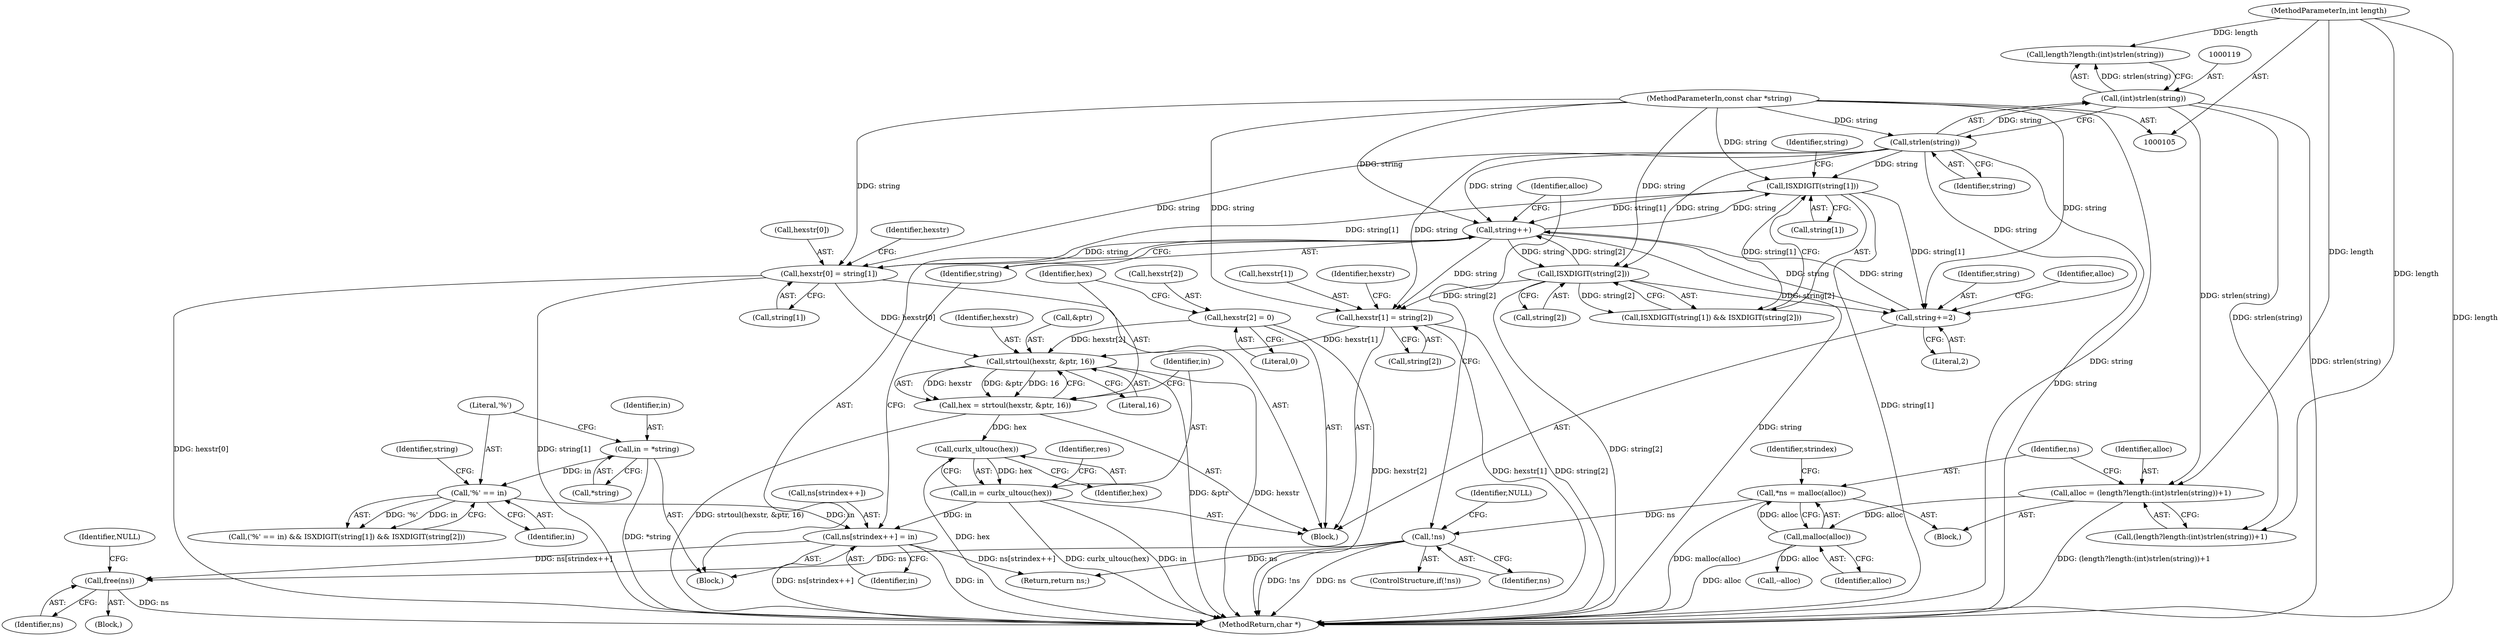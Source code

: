 digraph "1_curl_75ca568fa1c19de4c5358fed246686de8467c238_0@API" {
"1000207" [label="(Call,free(ns))"];
"1000217" [label="(Call,ns[strindex++] = in)"];
"1000193" [label="(Call,in = curlx_ultouc(hex))"];
"1000195" [label="(Call,curlx_ultouc(hex))"];
"1000186" [label="(Call,hex = strtoul(hexstr, &ptr, 16))"];
"1000188" [label="(Call,strtoul(hexstr, &ptr, 16))"];
"1000181" [label="(Call,hexstr[2] = 0)"];
"1000167" [label="(Call,hexstr[0] = string[1])"];
"1000156" [label="(Call,ISXDIGIT(string[1]))"];
"1000120" [label="(Call,strlen(string))"];
"1000107" [label="(MethodParameterIn,const char *string)"];
"1000223" [label="(Call,string++)"];
"1000211" [label="(Call,string+=2)"];
"1000160" [label="(Call,ISXDIGIT(string[2]))"];
"1000174" [label="(Call,hexstr[1] = string[2])"];
"1000152" [label="(Call,'%' == in)"];
"1000146" [label="(Call,in = *string)"];
"1000136" [label="(Call,!ns)"];
"1000124" [label="(Call,*ns = malloc(alloc))"];
"1000126" [label="(Call,malloc(alloc))"];
"1000112" [label="(Call,alloc = (length?length:(int)strlen(string))+1)"];
"1000108" [label="(MethodParameterIn,int length)"];
"1000118" [label="(Call,(int)strlen(string))"];
"1000124" [label="(Call,*ns = malloc(alloc))"];
"1000112" [label="(Call,alloc = (length?length:(int)strlen(string))+1)"];
"1000198" [label="(Identifier,res)"];
"1000167" [label="(Call,hexstr[0] = string[1])"];
"1000178" [label="(Call,string[2])"];
"1000136" [label="(Call,!ns)"];
"1000182" [label="(Call,hexstr[2])"];
"1000174" [label="(Call,hexstr[1] = string[2])"];
"1000161" [label="(Call,string[2])"];
"1000131" [label="(Identifier,strindex)"];
"1000155" [label="(Call,ISXDIGIT(string[1]) && ISXDIGIT(string[2]))"];
"1000223" [label="(Call,string++)"];
"1000195" [label="(Call,curlx_ultouc(hex))"];
"1000146" [label="(Call,in = *string)"];
"1000175" [label="(Call,hexstr[1])"];
"1000181" [label="(Call,hexstr[2] = 0)"];
"1000139" [label="(Identifier,NULL)"];
"1000110" [label="(Block,)"];
"1000213" [label="(Literal,2)"];
"1000186" [label="(Call,hex = strtoul(hexstr, &ptr, 16))"];
"1000196" [label="(Identifier,hex)"];
"1000211" [label="(Call,string+=2)"];
"1000188" [label="(Call,strtoul(hexstr, &ptr, 16))"];
"1000192" [label="(Literal,16)"];
"1000171" [label="(Call,string[1])"];
"1000176" [label="(Identifier,hexstr)"];
"1000137" [label="(Identifier,ns)"];
"1000142" [label="(Call,--alloc)"];
"1000115" [label="(Call,length?length:(int)strlen(string))"];
"1000153" [label="(Literal,'%')"];
"1000210" [label="(Identifier,NULL)"];
"1000238" [label="(MethodReturn,char *)"];
"1000189" [label="(Identifier,hexstr)"];
"1000118" [label="(Call,(int)strlen(string))"];
"1000222" [label="(Identifier,in)"];
"1000212" [label="(Identifier,string)"];
"1000183" [label="(Identifier,hexstr)"];
"1000127" [label="(Identifier,alloc)"];
"1000156" [label="(Call,ISXDIGIT(string[1]))"];
"1000193" [label="(Call,in = curlx_ultouc(hex))"];
"1000143" [label="(Identifier,alloc)"];
"1000157" [label="(Call,string[1])"];
"1000158" [label="(Identifier,string)"];
"1000113" [label="(Identifier,alloc)"];
"1000236" [label="(Return,return ns;)"];
"1000217" [label="(Call,ns[strindex++] = in)"];
"1000121" [label="(Identifier,string)"];
"1000187" [label="(Identifier,hex)"];
"1000218" [label="(Call,ns[strindex++])"];
"1000152" [label="(Call,'%' == in)"];
"1000215" [label="(Identifier,alloc)"];
"1000151" [label="(Call,('%' == in) && ISXDIGIT(string[1]) && ISXDIGIT(string[2]))"];
"1000154" [label="(Identifier,in)"];
"1000147" [label="(Identifier,in)"];
"1000162" [label="(Identifier,string)"];
"1000126" [label="(Call,malloc(alloc))"];
"1000208" [label="(Identifier,ns)"];
"1000148" [label="(Call,*string)"];
"1000114" [label="(Call,(length?length:(int)strlen(string))+1)"];
"1000125" [label="(Identifier,ns)"];
"1000168" [label="(Call,hexstr[0])"];
"1000185" [label="(Literal,0)"];
"1000107" [label="(MethodParameterIn,const char *string)"];
"1000206" [label="(Block,)"];
"1000190" [label="(Call,&ptr)"];
"1000207" [label="(Call,free(ns))"];
"1000160" [label="(Call,ISXDIGIT(string[2]))"];
"1000135" [label="(ControlStructure,if(!ns))"];
"1000164" [label="(Block,)"];
"1000120" [label="(Call,strlen(string))"];
"1000224" [label="(Identifier,string)"];
"1000194" [label="(Identifier,in)"];
"1000145" [label="(Block,)"];
"1000108" [label="(MethodParameterIn,int length)"];
"1000207" -> "1000206"  [label="AST: "];
"1000207" -> "1000208"  [label="CFG: "];
"1000208" -> "1000207"  [label="AST: "];
"1000210" -> "1000207"  [label="CFG: "];
"1000207" -> "1000238"  [label="DDG: ns"];
"1000217" -> "1000207"  [label="DDG: ns[strindex++]"];
"1000136" -> "1000207"  [label="DDG: ns"];
"1000217" -> "1000145"  [label="AST: "];
"1000217" -> "1000222"  [label="CFG: "];
"1000218" -> "1000217"  [label="AST: "];
"1000222" -> "1000217"  [label="AST: "];
"1000224" -> "1000217"  [label="CFG: "];
"1000217" -> "1000238"  [label="DDG: ns[strindex++]"];
"1000217" -> "1000238"  [label="DDG: in"];
"1000193" -> "1000217"  [label="DDG: in"];
"1000152" -> "1000217"  [label="DDG: in"];
"1000217" -> "1000236"  [label="DDG: ns[strindex++]"];
"1000193" -> "1000164"  [label="AST: "];
"1000193" -> "1000195"  [label="CFG: "];
"1000194" -> "1000193"  [label="AST: "];
"1000195" -> "1000193"  [label="AST: "];
"1000198" -> "1000193"  [label="CFG: "];
"1000193" -> "1000238"  [label="DDG: in"];
"1000193" -> "1000238"  [label="DDG: curlx_ultouc(hex)"];
"1000195" -> "1000193"  [label="DDG: hex"];
"1000195" -> "1000196"  [label="CFG: "];
"1000196" -> "1000195"  [label="AST: "];
"1000195" -> "1000238"  [label="DDG: hex"];
"1000186" -> "1000195"  [label="DDG: hex"];
"1000186" -> "1000164"  [label="AST: "];
"1000186" -> "1000188"  [label="CFG: "];
"1000187" -> "1000186"  [label="AST: "];
"1000188" -> "1000186"  [label="AST: "];
"1000194" -> "1000186"  [label="CFG: "];
"1000186" -> "1000238"  [label="DDG: strtoul(hexstr, &ptr, 16)"];
"1000188" -> "1000186"  [label="DDG: hexstr"];
"1000188" -> "1000186"  [label="DDG: &ptr"];
"1000188" -> "1000186"  [label="DDG: 16"];
"1000188" -> "1000192"  [label="CFG: "];
"1000189" -> "1000188"  [label="AST: "];
"1000190" -> "1000188"  [label="AST: "];
"1000192" -> "1000188"  [label="AST: "];
"1000188" -> "1000238"  [label="DDG: &ptr"];
"1000188" -> "1000238"  [label="DDG: hexstr"];
"1000181" -> "1000188"  [label="DDG: hexstr[2]"];
"1000167" -> "1000188"  [label="DDG: hexstr[0]"];
"1000174" -> "1000188"  [label="DDG: hexstr[1]"];
"1000181" -> "1000164"  [label="AST: "];
"1000181" -> "1000185"  [label="CFG: "];
"1000182" -> "1000181"  [label="AST: "];
"1000185" -> "1000181"  [label="AST: "];
"1000187" -> "1000181"  [label="CFG: "];
"1000181" -> "1000238"  [label="DDG: hexstr[2]"];
"1000167" -> "1000164"  [label="AST: "];
"1000167" -> "1000171"  [label="CFG: "];
"1000168" -> "1000167"  [label="AST: "];
"1000171" -> "1000167"  [label="AST: "];
"1000176" -> "1000167"  [label="CFG: "];
"1000167" -> "1000238"  [label="DDG: hexstr[0]"];
"1000167" -> "1000238"  [label="DDG: string[1]"];
"1000156" -> "1000167"  [label="DDG: string[1]"];
"1000120" -> "1000167"  [label="DDG: string"];
"1000223" -> "1000167"  [label="DDG: string"];
"1000107" -> "1000167"  [label="DDG: string"];
"1000156" -> "1000155"  [label="AST: "];
"1000156" -> "1000157"  [label="CFG: "];
"1000157" -> "1000156"  [label="AST: "];
"1000162" -> "1000156"  [label="CFG: "];
"1000155" -> "1000156"  [label="CFG: "];
"1000156" -> "1000238"  [label="DDG: string[1]"];
"1000156" -> "1000155"  [label="DDG: string[1]"];
"1000120" -> "1000156"  [label="DDG: string"];
"1000223" -> "1000156"  [label="DDG: string"];
"1000107" -> "1000156"  [label="DDG: string"];
"1000156" -> "1000211"  [label="DDG: string[1]"];
"1000156" -> "1000223"  [label="DDG: string[1]"];
"1000120" -> "1000118"  [label="AST: "];
"1000120" -> "1000121"  [label="CFG: "];
"1000121" -> "1000120"  [label="AST: "];
"1000118" -> "1000120"  [label="CFG: "];
"1000120" -> "1000238"  [label="DDG: string"];
"1000120" -> "1000118"  [label="DDG: string"];
"1000107" -> "1000120"  [label="DDG: string"];
"1000120" -> "1000160"  [label="DDG: string"];
"1000120" -> "1000174"  [label="DDG: string"];
"1000120" -> "1000211"  [label="DDG: string"];
"1000120" -> "1000223"  [label="DDG: string"];
"1000107" -> "1000105"  [label="AST: "];
"1000107" -> "1000238"  [label="DDG: string"];
"1000107" -> "1000160"  [label="DDG: string"];
"1000107" -> "1000174"  [label="DDG: string"];
"1000107" -> "1000211"  [label="DDG: string"];
"1000107" -> "1000223"  [label="DDG: string"];
"1000223" -> "1000145"  [label="AST: "];
"1000223" -> "1000224"  [label="CFG: "];
"1000224" -> "1000223"  [label="AST: "];
"1000143" -> "1000223"  [label="CFG: "];
"1000223" -> "1000238"  [label="DDG: string"];
"1000223" -> "1000160"  [label="DDG: string"];
"1000223" -> "1000174"  [label="DDG: string"];
"1000223" -> "1000211"  [label="DDG: string"];
"1000211" -> "1000223"  [label="DDG: string"];
"1000160" -> "1000223"  [label="DDG: string[2]"];
"1000211" -> "1000164"  [label="AST: "];
"1000211" -> "1000213"  [label="CFG: "];
"1000212" -> "1000211"  [label="AST: "];
"1000213" -> "1000211"  [label="AST: "];
"1000215" -> "1000211"  [label="CFG: "];
"1000160" -> "1000211"  [label="DDG: string[2]"];
"1000160" -> "1000155"  [label="AST: "];
"1000160" -> "1000161"  [label="CFG: "];
"1000161" -> "1000160"  [label="AST: "];
"1000155" -> "1000160"  [label="CFG: "];
"1000160" -> "1000238"  [label="DDG: string[2]"];
"1000160" -> "1000155"  [label="DDG: string[2]"];
"1000160" -> "1000174"  [label="DDG: string[2]"];
"1000174" -> "1000164"  [label="AST: "];
"1000174" -> "1000178"  [label="CFG: "];
"1000175" -> "1000174"  [label="AST: "];
"1000178" -> "1000174"  [label="AST: "];
"1000183" -> "1000174"  [label="CFG: "];
"1000174" -> "1000238"  [label="DDG: string[2]"];
"1000174" -> "1000238"  [label="DDG: hexstr[1]"];
"1000152" -> "1000151"  [label="AST: "];
"1000152" -> "1000154"  [label="CFG: "];
"1000153" -> "1000152"  [label="AST: "];
"1000154" -> "1000152"  [label="AST: "];
"1000158" -> "1000152"  [label="CFG: "];
"1000151" -> "1000152"  [label="CFG: "];
"1000152" -> "1000151"  [label="DDG: '%'"];
"1000152" -> "1000151"  [label="DDG: in"];
"1000146" -> "1000152"  [label="DDG: in"];
"1000146" -> "1000145"  [label="AST: "];
"1000146" -> "1000148"  [label="CFG: "];
"1000147" -> "1000146"  [label="AST: "];
"1000148" -> "1000146"  [label="AST: "];
"1000153" -> "1000146"  [label="CFG: "];
"1000146" -> "1000238"  [label="DDG: *string"];
"1000136" -> "1000135"  [label="AST: "];
"1000136" -> "1000137"  [label="CFG: "];
"1000137" -> "1000136"  [label="AST: "];
"1000139" -> "1000136"  [label="CFG: "];
"1000143" -> "1000136"  [label="CFG: "];
"1000136" -> "1000238"  [label="DDG: !ns"];
"1000136" -> "1000238"  [label="DDG: ns"];
"1000124" -> "1000136"  [label="DDG: ns"];
"1000136" -> "1000236"  [label="DDG: ns"];
"1000124" -> "1000110"  [label="AST: "];
"1000124" -> "1000126"  [label="CFG: "];
"1000125" -> "1000124"  [label="AST: "];
"1000126" -> "1000124"  [label="AST: "];
"1000131" -> "1000124"  [label="CFG: "];
"1000124" -> "1000238"  [label="DDG: malloc(alloc)"];
"1000126" -> "1000124"  [label="DDG: alloc"];
"1000126" -> "1000127"  [label="CFG: "];
"1000127" -> "1000126"  [label="AST: "];
"1000126" -> "1000238"  [label="DDG: alloc"];
"1000112" -> "1000126"  [label="DDG: alloc"];
"1000126" -> "1000142"  [label="DDG: alloc"];
"1000112" -> "1000110"  [label="AST: "];
"1000112" -> "1000114"  [label="CFG: "];
"1000113" -> "1000112"  [label="AST: "];
"1000114" -> "1000112"  [label="AST: "];
"1000125" -> "1000112"  [label="CFG: "];
"1000112" -> "1000238"  [label="DDG: (length?length:(int)strlen(string))+1"];
"1000108" -> "1000112"  [label="DDG: length"];
"1000118" -> "1000112"  [label="DDG: strlen(string)"];
"1000108" -> "1000105"  [label="AST: "];
"1000108" -> "1000238"  [label="DDG: length"];
"1000108" -> "1000114"  [label="DDG: length"];
"1000108" -> "1000115"  [label="DDG: length"];
"1000118" -> "1000115"  [label="AST: "];
"1000119" -> "1000118"  [label="AST: "];
"1000115" -> "1000118"  [label="CFG: "];
"1000118" -> "1000238"  [label="DDG: strlen(string)"];
"1000118" -> "1000114"  [label="DDG: strlen(string)"];
"1000118" -> "1000115"  [label="DDG: strlen(string)"];
}
